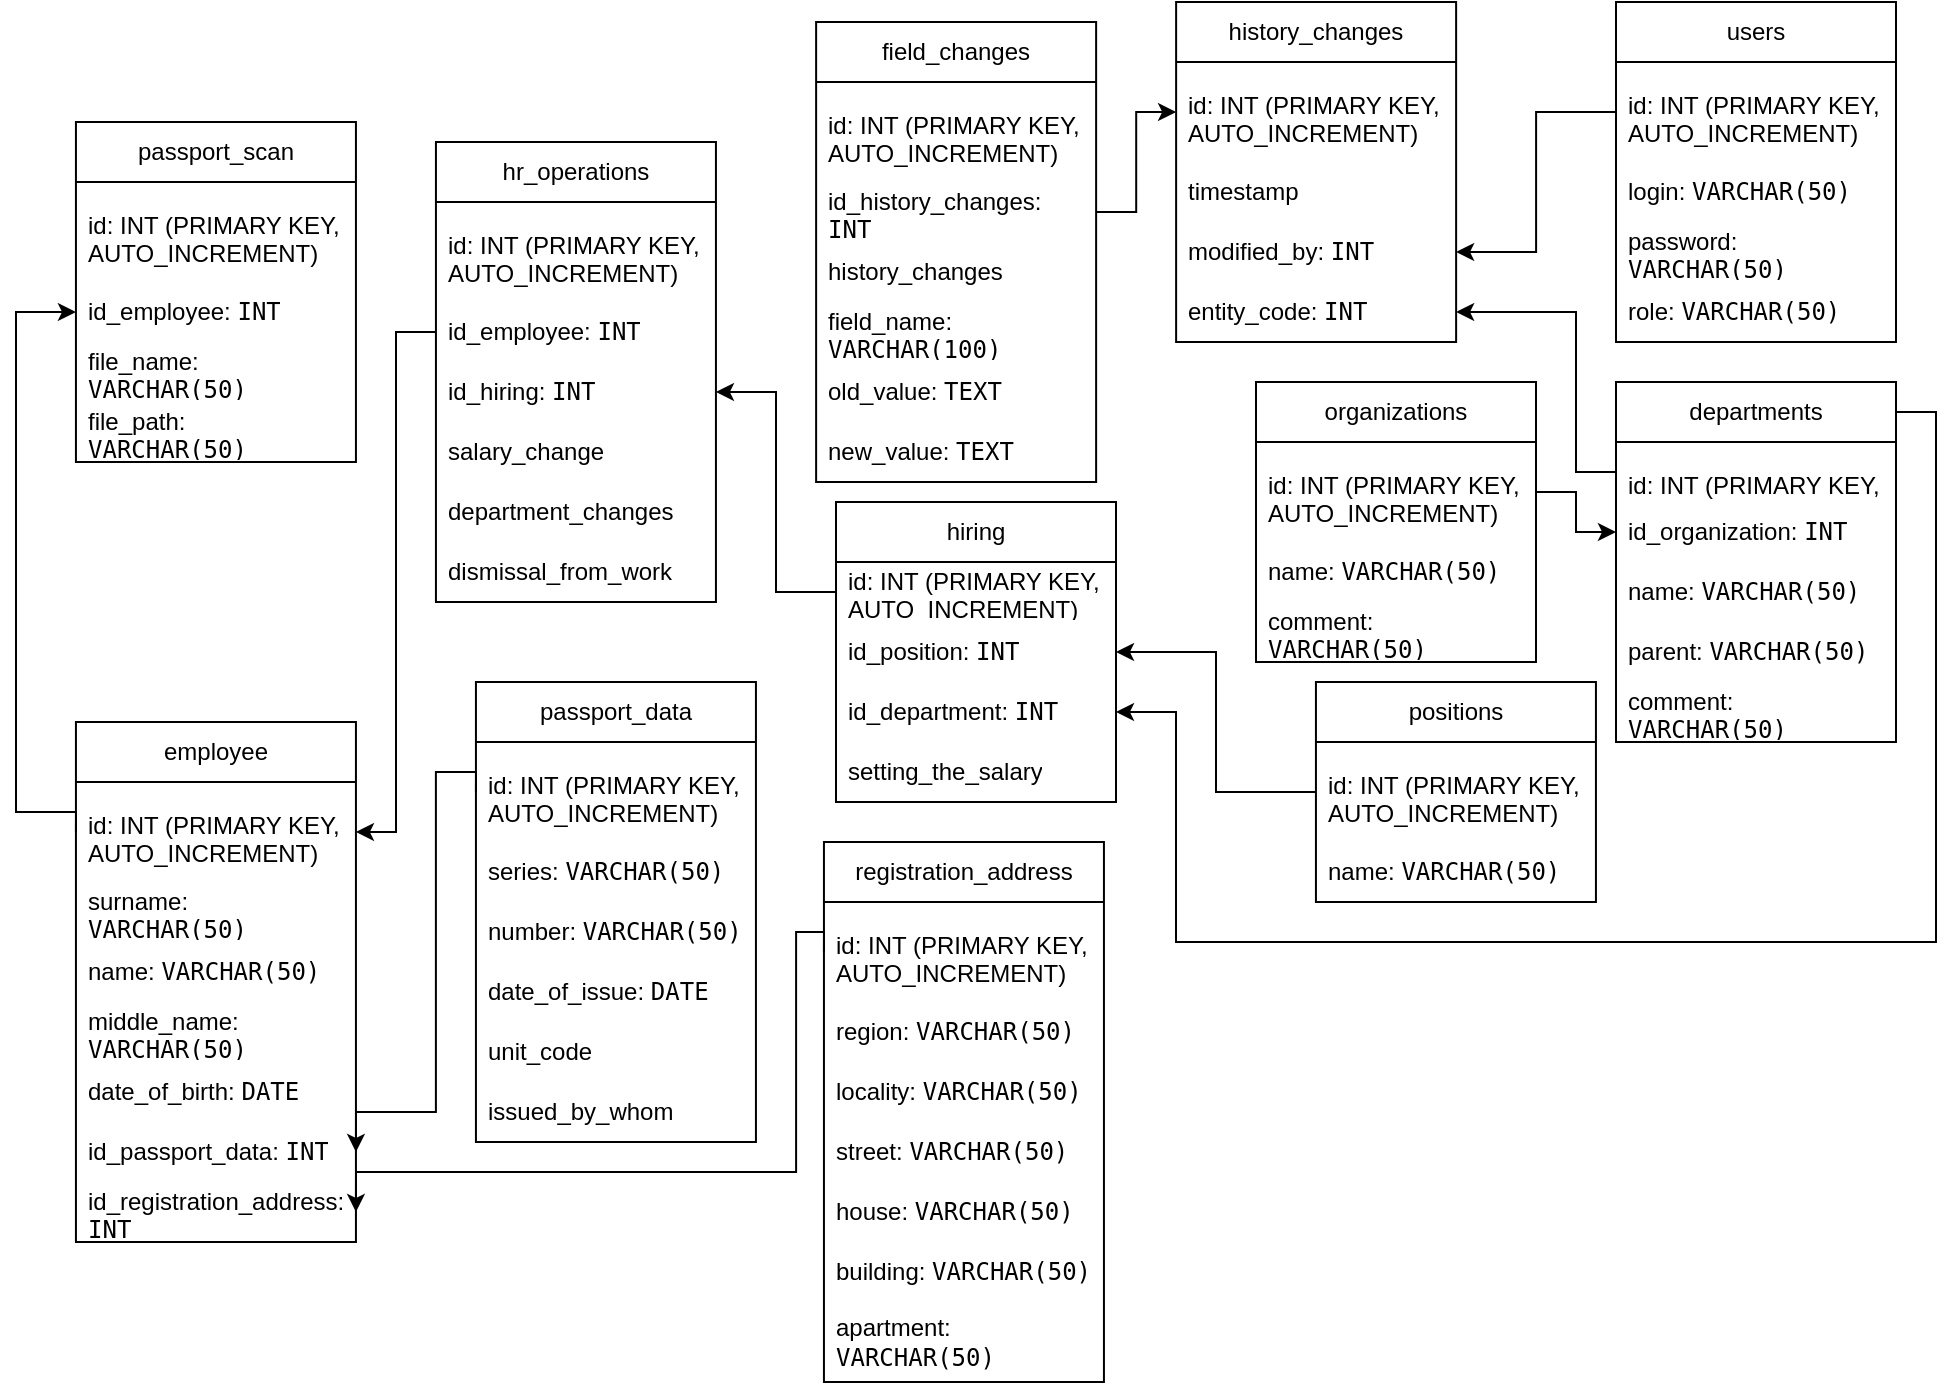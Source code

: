 <mxfile version="24.8.6">
  <diagram name="Страница — 1" id="jHBSTZxlIRbPRRDS3LSl">
    <mxGraphModel dx="1195" dy="1820" grid="1" gridSize="10" guides="1" tooltips="1" connect="1" arrows="1" fold="1" page="1" pageScale="1" pageWidth="827" pageHeight="1169" math="0" shadow="0">
      <root>
        <mxCell id="0" />
        <mxCell id="1" parent="0" />
        <mxCell id="Eq8dwpJ5VZz5XTEou-S4-1" value="organizations" style="swimlane;fontStyle=0;childLayout=stackLayout;horizontal=1;startSize=30;horizontalStack=0;resizeParent=1;resizeParentMax=0;resizeLast=0;collapsible=1;marginBottom=0;whiteSpace=wrap;html=1;" parent="1" vertex="1">
          <mxGeometry x="630" y="-970" width="140" height="140" as="geometry" />
        </mxCell>
        <mxCell id="Eq8dwpJ5VZz5XTEou-S4-2" value="&lt;p data-pm-slice=&quot;0 0 []&quot;&gt;id: INT (PRIMARY KEY, AUTO_INCREMENT)&lt;/p&gt;" style="text;strokeColor=none;fillColor=none;align=left;verticalAlign=middle;spacingLeft=4;spacingRight=4;overflow=hidden;points=[[0,0.5],[1,0.5]];portConstraint=eastwest;rotatable=0;whiteSpace=wrap;html=1;" parent="Eq8dwpJ5VZz5XTEou-S4-1" vertex="1">
          <mxGeometry y="30" width="140" height="50" as="geometry" />
        </mxCell>
        <mxCell id="Eq8dwpJ5VZz5XTEou-S4-3" value="name: &lt;code&gt;VARCHAR(50)&lt;/code&gt;" style="text;strokeColor=none;fillColor=none;align=left;verticalAlign=middle;spacingLeft=4;spacingRight=4;overflow=hidden;points=[[0,0.5],[1,0.5]];portConstraint=eastwest;rotatable=0;whiteSpace=wrap;html=1;" parent="Eq8dwpJ5VZz5XTEou-S4-1" vertex="1">
          <mxGeometry y="80" width="140" height="30" as="geometry" />
        </mxCell>
        <mxCell id="Eq8dwpJ5VZz5XTEou-S4-4" value="comment: &lt;code&gt;VARCHAR(50)&lt;/code&gt;" style="text;strokeColor=none;fillColor=none;align=left;verticalAlign=middle;spacingLeft=4;spacingRight=4;overflow=hidden;points=[[0,0.5],[1,0.5]];portConstraint=eastwest;rotatable=0;whiteSpace=wrap;html=1;" parent="Eq8dwpJ5VZz5XTEou-S4-1" vertex="1">
          <mxGeometry y="110" width="140" height="30" as="geometry" />
        </mxCell>
        <mxCell id="Eq8dwpJ5VZz5XTEou-S4-5" value="employee" style="swimlane;fontStyle=0;childLayout=stackLayout;horizontal=1;startSize=30;horizontalStack=0;resizeParent=1;resizeParentMax=0;resizeLast=0;collapsible=1;marginBottom=0;whiteSpace=wrap;html=1;" parent="1" vertex="1">
          <mxGeometry x="39.97" y="-800" width="140" height="260" as="geometry" />
        </mxCell>
        <mxCell id="Eq8dwpJ5VZz5XTEou-S4-6" value="&lt;p data-pm-slice=&quot;0 0 []&quot;&gt;id: INT (PRIMARY KEY, AUTO_INCREMENT)&lt;/p&gt;" style="text;strokeColor=none;fillColor=none;align=left;verticalAlign=middle;spacingLeft=4;spacingRight=4;overflow=hidden;points=[[0,0.5],[1,0.5]];portConstraint=eastwest;rotatable=0;whiteSpace=wrap;html=1;" parent="Eq8dwpJ5VZz5XTEou-S4-5" vertex="1">
          <mxGeometry y="30" width="140" height="50" as="geometry" />
        </mxCell>
        <mxCell id="Eq8dwpJ5VZz5XTEou-S4-7" value="surname: &lt;code&gt;VARCHAR(50)&lt;/code&gt;" style="text;strokeColor=none;fillColor=none;align=left;verticalAlign=middle;spacingLeft=4;spacingRight=4;overflow=hidden;points=[[0,0.5],[1,0.5]];portConstraint=eastwest;rotatable=0;whiteSpace=wrap;html=1;" parent="Eq8dwpJ5VZz5XTEou-S4-5" vertex="1">
          <mxGeometry y="80" width="140" height="30" as="geometry" />
        </mxCell>
        <mxCell id="Eq8dwpJ5VZz5XTEou-S4-8" value="name: &lt;code&gt;VARCHAR(50)&lt;/code&gt;" style="text;strokeColor=none;fillColor=none;align=left;verticalAlign=middle;spacingLeft=4;spacingRight=4;overflow=hidden;points=[[0,0.5],[1,0.5]];portConstraint=eastwest;rotatable=0;whiteSpace=wrap;html=1;" parent="Eq8dwpJ5VZz5XTEou-S4-5" vertex="1">
          <mxGeometry y="110" width="140" height="30" as="geometry" />
        </mxCell>
        <mxCell id="Eq8dwpJ5VZz5XTEou-S4-9" value="middle_name: &lt;code&gt;VARCHAR(50)&lt;/code&gt;" style="text;strokeColor=none;fillColor=none;align=left;verticalAlign=middle;spacingLeft=4;spacingRight=4;overflow=hidden;points=[[0,0.5],[1,0.5]];portConstraint=eastwest;rotatable=0;whiteSpace=wrap;html=1;" parent="Eq8dwpJ5VZz5XTEou-S4-5" vertex="1">
          <mxGeometry y="140" width="140" height="30" as="geometry" />
        </mxCell>
        <mxCell id="Eq8dwpJ5VZz5XTEou-S4-10" value="date_of_birth: &lt;code&gt;DATE&lt;/code&gt;" style="text;strokeColor=none;fillColor=none;align=left;verticalAlign=middle;spacingLeft=4;spacingRight=4;overflow=hidden;points=[[0,0.5],[1,0.5]];portConstraint=eastwest;rotatable=0;whiteSpace=wrap;html=1;" parent="Eq8dwpJ5VZz5XTEou-S4-5" vertex="1">
          <mxGeometry y="170" width="140" height="30" as="geometry" />
        </mxCell>
        <mxCell id="Eq8dwpJ5VZz5XTEou-S4-11" value="id_passport_data: &lt;code&gt;INT&lt;/code&gt;" style="text;strokeColor=none;fillColor=none;align=left;verticalAlign=middle;spacingLeft=4;spacingRight=4;overflow=hidden;points=[[0,0.5],[1,0.5]];portConstraint=eastwest;rotatable=0;whiteSpace=wrap;html=1;" parent="Eq8dwpJ5VZz5XTEou-S4-5" vertex="1">
          <mxGeometry y="200" width="140" height="30" as="geometry" />
        </mxCell>
        <mxCell id="Eq8dwpJ5VZz5XTEou-S4-12" value="id_registration_address: &lt;code&gt;INT&lt;/code&gt;" style="text;strokeColor=none;fillColor=none;align=left;verticalAlign=middle;spacingLeft=4;spacingRight=4;overflow=hidden;points=[[0,0.5],[1,0.5]];portConstraint=eastwest;rotatable=0;whiteSpace=wrap;html=1;" parent="Eq8dwpJ5VZz5XTEou-S4-5" vertex="1">
          <mxGeometry y="230" width="140" height="30" as="geometry" />
        </mxCell>
        <mxCell id="Eq8dwpJ5VZz5XTEou-S4-14" value="passport_data" style="swimlane;fontStyle=0;childLayout=stackLayout;horizontal=1;startSize=30;horizontalStack=0;resizeParent=1;resizeParentMax=0;resizeLast=0;collapsible=1;marginBottom=0;whiteSpace=wrap;html=1;" parent="1" vertex="1">
          <mxGeometry x="239.97" y="-820" width="140" height="230" as="geometry" />
        </mxCell>
        <mxCell id="Eq8dwpJ5VZz5XTEou-S4-15" value="&lt;p data-pm-slice=&quot;0 0 []&quot;&gt;id: INT (PRIMARY KEY, AUTO_INCREMENT)&lt;/p&gt;" style="text;strokeColor=none;fillColor=none;align=left;verticalAlign=middle;spacingLeft=4;spacingRight=4;overflow=hidden;points=[[0,0.5],[1,0.5]];portConstraint=eastwest;rotatable=0;whiteSpace=wrap;html=1;" parent="Eq8dwpJ5VZz5XTEou-S4-14" vertex="1">
          <mxGeometry y="30" width="140" height="50" as="geometry" />
        </mxCell>
        <mxCell id="Eq8dwpJ5VZz5XTEou-S4-16" value="series: &lt;code&gt;VARCHAR(50)&lt;/code&gt;" style="text;strokeColor=none;fillColor=none;align=left;verticalAlign=middle;spacingLeft=4;spacingRight=4;overflow=hidden;points=[[0,0.5],[1,0.5]];portConstraint=eastwest;rotatable=0;whiteSpace=wrap;html=1;" parent="Eq8dwpJ5VZz5XTEou-S4-14" vertex="1">
          <mxGeometry y="80" width="140" height="30" as="geometry" />
        </mxCell>
        <mxCell id="Eq8dwpJ5VZz5XTEou-S4-17" value="number: &lt;code&gt;VARCHAR(50)&lt;/code&gt;" style="text;strokeColor=none;fillColor=none;align=left;verticalAlign=middle;spacingLeft=4;spacingRight=4;overflow=hidden;points=[[0,0.5],[1,0.5]];portConstraint=eastwest;rotatable=0;whiteSpace=wrap;html=1;" parent="Eq8dwpJ5VZz5XTEou-S4-14" vertex="1">
          <mxGeometry y="110" width="140" height="30" as="geometry" />
        </mxCell>
        <mxCell id="Eq8dwpJ5VZz5XTEou-S4-18" value="date_of_issue: &lt;code&gt;DATE&lt;/code&gt;" style="text;strokeColor=none;fillColor=none;align=left;verticalAlign=middle;spacingLeft=4;spacingRight=4;overflow=hidden;points=[[0,0.5],[1,0.5]];portConstraint=eastwest;rotatable=0;whiteSpace=wrap;html=1;" parent="Eq8dwpJ5VZz5XTEou-S4-14" vertex="1">
          <mxGeometry y="140" width="140" height="30" as="geometry" />
        </mxCell>
        <mxCell id="Eq8dwpJ5VZz5XTEou-S4-19" value="unit_code" style="text;strokeColor=none;fillColor=none;align=left;verticalAlign=middle;spacingLeft=4;spacingRight=4;overflow=hidden;points=[[0,0.5],[1,0.5]];portConstraint=eastwest;rotatable=0;whiteSpace=wrap;html=1;" parent="Eq8dwpJ5VZz5XTEou-S4-14" vertex="1">
          <mxGeometry y="170" width="140" height="30" as="geometry" />
        </mxCell>
        <mxCell id="Eq8dwpJ5VZz5XTEou-S4-20" value="issued_by_whom" style="text;strokeColor=none;fillColor=none;align=left;verticalAlign=middle;spacingLeft=4;spacingRight=4;overflow=hidden;points=[[0,0.5],[1,0.5]];portConstraint=eastwest;rotatable=0;whiteSpace=wrap;html=1;" parent="Eq8dwpJ5VZz5XTEou-S4-14" vertex="1">
          <mxGeometry y="200" width="140" height="30" as="geometry" />
        </mxCell>
        <mxCell id="Eq8dwpJ5VZz5XTEou-S4-21" value="registration_address" style="swimlane;fontStyle=0;childLayout=stackLayout;horizontal=1;startSize=30;horizontalStack=0;resizeParent=1;resizeParentMax=0;resizeLast=0;collapsible=1;marginBottom=0;whiteSpace=wrap;html=1;" parent="1" vertex="1">
          <mxGeometry x="413.97" y="-740" width="140" height="270" as="geometry" />
        </mxCell>
        <mxCell id="Eq8dwpJ5VZz5XTEou-S4-22" value="&lt;p data-pm-slice=&quot;0 0 []&quot;&gt;id: INT (PRIMARY KEY, AUTO_INCREMENT)&lt;/p&gt;" style="text;strokeColor=none;fillColor=none;align=left;verticalAlign=middle;spacingLeft=4;spacingRight=4;overflow=hidden;points=[[0,0.5],[1,0.5]];portConstraint=eastwest;rotatable=0;whiteSpace=wrap;html=1;" parent="Eq8dwpJ5VZz5XTEou-S4-21" vertex="1">
          <mxGeometry y="30" width="140" height="50" as="geometry" />
        </mxCell>
        <mxCell id="Eq8dwpJ5VZz5XTEou-S4-23" value="region: &lt;code&gt;VARCHAR(50)&lt;/code&gt;" style="text;strokeColor=none;fillColor=none;align=left;verticalAlign=middle;spacingLeft=4;spacingRight=4;overflow=hidden;points=[[0,0.5],[1,0.5]];portConstraint=eastwest;rotatable=0;whiteSpace=wrap;html=1;" parent="Eq8dwpJ5VZz5XTEou-S4-21" vertex="1">
          <mxGeometry y="80" width="140" height="30" as="geometry" />
        </mxCell>
        <mxCell id="Eq8dwpJ5VZz5XTEou-S4-24" value="locality: &lt;code&gt;VARCHAR(50)&lt;/code&gt;" style="text;strokeColor=none;fillColor=none;align=left;verticalAlign=middle;spacingLeft=4;spacingRight=4;overflow=hidden;points=[[0,0.5],[1,0.5]];portConstraint=eastwest;rotatable=0;whiteSpace=wrap;html=1;" parent="Eq8dwpJ5VZz5XTEou-S4-21" vertex="1">
          <mxGeometry y="110" width="140" height="30" as="geometry" />
        </mxCell>
        <mxCell id="Eq8dwpJ5VZz5XTEou-S4-25" value="street: &lt;code&gt;VARCHAR(50)&lt;/code&gt;" style="text;strokeColor=none;fillColor=none;align=left;verticalAlign=middle;spacingLeft=4;spacingRight=4;overflow=hidden;points=[[0,0.5],[1,0.5]];portConstraint=eastwest;rotatable=0;whiteSpace=wrap;html=1;" parent="Eq8dwpJ5VZz5XTEou-S4-21" vertex="1">
          <mxGeometry y="140" width="140" height="30" as="geometry" />
        </mxCell>
        <mxCell id="Eq8dwpJ5VZz5XTEou-S4-26" value="house: &lt;code&gt;VARCHAR(50)&lt;/code&gt;" style="text;strokeColor=none;fillColor=none;align=left;verticalAlign=middle;spacingLeft=4;spacingRight=4;overflow=hidden;points=[[0,0.5],[1,0.5]];portConstraint=eastwest;rotatable=0;whiteSpace=wrap;html=1;" parent="Eq8dwpJ5VZz5XTEou-S4-21" vertex="1">
          <mxGeometry y="170" width="140" height="30" as="geometry" />
        </mxCell>
        <mxCell id="Eq8dwpJ5VZz5XTEou-S4-27" value="building: &lt;code&gt;VARCHAR(50)&lt;/code&gt;" style="text;strokeColor=none;fillColor=none;align=left;verticalAlign=middle;spacingLeft=4;spacingRight=4;overflow=hidden;points=[[0,0.5],[1,0.5]];portConstraint=eastwest;rotatable=0;whiteSpace=wrap;html=1;" parent="Eq8dwpJ5VZz5XTEou-S4-21" vertex="1">
          <mxGeometry y="200" width="140" height="30" as="geometry" />
        </mxCell>
        <mxCell id="Eq8dwpJ5VZz5XTEou-S4-28" value="apartment: &lt;code&gt;VARCHAR(50)&lt;/code&gt;" style="text;strokeColor=none;fillColor=none;align=left;verticalAlign=middle;spacingLeft=4;spacingRight=4;overflow=hidden;points=[[0,0.5],[1,0.5]];portConstraint=eastwest;rotatable=0;whiteSpace=wrap;html=1;" parent="Eq8dwpJ5VZz5XTEou-S4-21" vertex="1">
          <mxGeometry y="230" width="140" height="40" as="geometry" />
        </mxCell>
        <mxCell id="Eq8dwpJ5VZz5XTEou-S4-29" value="passport_scan" style="swimlane;fontStyle=0;childLayout=stackLayout;horizontal=1;startSize=30;horizontalStack=0;resizeParent=1;resizeParentMax=0;resizeLast=0;collapsible=1;marginBottom=0;whiteSpace=wrap;html=1;" parent="1" vertex="1">
          <mxGeometry x="39.97" y="-1100" width="140" height="170" as="geometry" />
        </mxCell>
        <mxCell id="Eq8dwpJ5VZz5XTEou-S4-30" value="&lt;p data-pm-slice=&quot;0 0 []&quot;&gt;id: INT (PRIMARY KEY, AUTO_INCREMENT)&lt;/p&gt;" style="text;strokeColor=none;fillColor=none;align=left;verticalAlign=middle;spacingLeft=4;spacingRight=4;overflow=hidden;points=[[0,0.5],[1,0.5]];portConstraint=eastwest;rotatable=0;whiteSpace=wrap;html=1;" parent="Eq8dwpJ5VZz5XTEou-S4-29" vertex="1">
          <mxGeometry y="30" width="140" height="50" as="geometry" />
        </mxCell>
        <mxCell id="jUoEw7toJQE0sB9hB6Gh-31" value="id_employee: &lt;code&gt;INT&lt;/code&gt;" style="text;strokeColor=none;fillColor=none;align=left;verticalAlign=middle;spacingLeft=4;spacingRight=4;overflow=hidden;points=[[0,0.5],[1,0.5]];portConstraint=eastwest;rotatable=0;whiteSpace=wrap;html=1;" parent="Eq8dwpJ5VZz5XTEou-S4-29" vertex="1">
          <mxGeometry y="80" width="140" height="30" as="geometry" />
        </mxCell>
        <mxCell id="Eq8dwpJ5VZz5XTEou-S4-31" value="file_name:&lt;code&gt; VARCHAR(50)&lt;/code&gt;" style="text;strokeColor=none;fillColor=none;align=left;verticalAlign=middle;spacingLeft=4;spacingRight=4;overflow=hidden;points=[[0,0.5],[1,0.5]];portConstraint=eastwest;rotatable=0;whiteSpace=wrap;html=1;" parent="Eq8dwpJ5VZz5XTEou-S4-29" vertex="1">
          <mxGeometry y="110" width="140" height="30" as="geometry" />
        </mxCell>
        <mxCell id="jUoEw7toJQE0sB9hB6Gh-17" value="file_path: &lt;code&gt;VARCHAR(50)&lt;/code&gt;" style="text;strokeColor=none;fillColor=none;align=left;verticalAlign=middle;spacingLeft=4;spacingRight=4;overflow=hidden;points=[[0,0.5],[1,0.5]];portConstraint=eastwest;rotatable=0;whiteSpace=wrap;html=1;" parent="Eq8dwpJ5VZz5XTEou-S4-29" vertex="1">
          <mxGeometry y="140" width="140" height="30" as="geometry" />
        </mxCell>
        <mxCell id="Eq8dwpJ5VZz5XTEou-S4-33" value="departments" style="swimlane;fontStyle=0;childLayout=stackLayout;horizontal=1;startSize=30;horizontalStack=0;resizeParent=1;resizeParentMax=0;resizeLast=0;collapsible=1;marginBottom=0;whiteSpace=wrap;html=1;" parent="1" vertex="1">
          <mxGeometry x="810.0" y="-970" width="140" height="180" as="geometry" />
        </mxCell>
        <mxCell id="Eq8dwpJ5VZz5XTEou-S4-34" value="&lt;p data-pm-slice=&quot;0 0 []&quot;&gt;id: INT (PRIMARY KEY, AUTO_INCREMENT)&lt;/p&gt;" style="text;strokeColor=none;fillColor=none;align=left;verticalAlign=middle;spacingLeft=4;spacingRight=4;overflow=hidden;points=[[0,0.5],[1,0.5]];portConstraint=eastwest;rotatable=0;whiteSpace=wrap;html=1;" parent="Eq8dwpJ5VZz5XTEou-S4-33" vertex="1">
          <mxGeometry y="30" width="140" height="30" as="geometry" />
        </mxCell>
        <mxCell id="Eq8dwpJ5VZz5XTEou-S4-35" value="id_organization: &lt;code&gt;INT&lt;/code&gt;" style="text;strokeColor=none;fillColor=none;align=left;verticalAlign=middle;spacingLeft=4;spacingRight=4;overflow=hidden;points=[[0,0.5],[1,0.5]];portConstraint=eastwest;rotatable=0;whiteSpace=wrap;html=1;" parent="Eq8dwpJ5VZz5XTEou-S4-33" vertex="1">
          <mxGeometry y="60" width="140" height="30" as="geometry" />
        </mxCell>
        <mxCell id="Eq8dwpJ5VZz5XTEou-S4-36" value="name: &lt;code&gt;VARCHAR(50)&lt;/code&gt;" style="text;strokeColor=none;fillColor=none;align=left;verticalAlign=middle;spacingLeft=4;spacingRight=4;overflow=hidden;points=[[0,0.5],[1,0.5]];portConstraint=eastwest;rotatable=0;whiteSpace=wrap;html=1;" parent="Eq8dwpJ5VZz5XTEou-S4-33" vertex="1">
          <mxGeometry y="90" width="140" height="30" as="geometry" />
        </mxCell>
        <mxCell id="Eq8dwpJ5VZz5XTEou-S4-37" value="parent: &lt;code&gt;VARCHAR(50)&lt;/code&gt;" style="text;strokeColor=none;fillColor=none;align=left;verticalAlign=middle;spacingLeft=4;spacingRight=4;overflow=hidden;points=[[0,0.5],[1,0.5]];portConstraint=eastwest;rotatable=0;whiteSpace=wrap;html=1;" parent="Eq8dwpJ5VZz5XTEou-S4-33" vertex="1">
          <mxGeometry y="120" width="140" height="30" as="geometry" />
        </mxCell>
        <mxCell id="Eq8dwpJ5VZz5XTEou-S4-38" value="comment: &lt;code&gt;VARCHAR(50)&lt;/code&gt;" style="text;strokeColor=none;fillColor=none;align=left;verticalAlign=middle;spacingLeft=4;spacingRight=4;overflow=hidden;points=[[0,0.5],[1,0.5]];portConstraint=eastwest;rotatable=0;whiteSpace=wrap;html=1;" parent="Eq8dwpJ5VZz5XTEou-S4-33" vertex="1">
          <mxGeometry y="150" width="140" height="30" as="geometry" />
        </mxCell>
        <mxCell id="Eq8dwpJ5VZz5XTEou-S4-40" value="positions" style="swimlane;fontStyle=0;childLayout=stackLayout;horizontal=1;startSize=30;horizontalStack=0;resizeParent=1;resizeParentMax=0;resizeLast=0;collapsible=1;marginBottom=0;whiteSpace=wrap;html=1;" parent="1" vertex="1">
          <mxGeometry x="659.97" y="-820" width="140" height="110" as="geometry" />
        </mxCell>
        <mxCell id="Eq8dwpJ5VZz5XTEou-S4-41" value="&lt;p data-pm-slice=&quot;0 0 []&quot;&gt;id: INT (PRIMARY KEY, AUTO_INCREMENT)&lt;/p&gt;" style="text;strokeColor=none;fillColor=none;align=left;verticalAlign=middle;spacingLeft=4;spacingRight=4;overflow=hidden;points=[[0,0.5],[1,0.5]];portConstraint=eastwest;rotatable=0;whiteSpace=wrap;html=1;" parent="Eq8dwpJ5VZz5XTEou-S4-40" vertex="1">
          <mxGeometry y="30" width="140" height="50" as="geometry" />
        </mxCell>
        <mxCell id="Eq8dwpJ5VZz5XTEou-S4-42" value="name: &lt;code&gt;VARCHAR(50)&lt;/code&gt;" style="text;strokeColor=none;fillColor=none;align=left;verticalAlign=middle;spacingLeft=4;spacingRight=4;overflow=hidden;points=[[0,0.5],[1,0.5]];portConstraint=eastwest;rotatable=0;whiteSpace=wrap;html=1;" parent="Eq8dwpJ5VZz5XTEou-S4-40" vertex="1">
          <mxGeometry y="80" width="140" height="30" as="geometry" />
        </mxCell>
        <mxCell id="Eq8dwpJ5VZz5XTEou-S4-43" value="hr_operations" style="swimlane;fontStyle=0;childLayout=stackLayout;horizontal=1;startSize=30;horizontalStack=0;resizeParent=1;resizeParentMax=0;resizeLast=0;collapsible=1;marginBottom=0;whiteSpace=wrap;html=1;" parent="1" vertex="1">
          <mxGeometry x="219.97" y="-1090" width="140" height="230" as="geometry" />
        </mxCell>
        <mxCell id="Eq8dwpJ5VZz5XTEou-S4-44" value="&lt;p data-pm-slice=&quot;0 0 []&quot;&gt;id: INT (PRIMARY KEY, AUTO_INCREMENT)&lt;/p&gt;" style="text;strokeColor=none;fillColor=none;align=left;verticalAlign=middle;spacingLeft=4;spacingRight=4;overflow=hidden;points=[[0,0.5],[1,0.5]];portConstraint=eastwest;rotatable=0;whiteSpace=wrap;html=1;" parent="Eq8dwpJ5VZz5XTEou-S4-43" vertex="1">
          <mxGeometry y="30" width="140" height="50" as="geometry" />
        </mxCell>
        <mxCell id="Eq8dwpJ5VZz5XTEou-S4-45" value="id_employee: &lt;code&gt;INT&lt;/code&gt;" style="text;strokeColor=none;fillColor=none;align=left;verticalAlign=middle;spacingLeft=4;spacingRight=4;overflow=hidden;points=[[0,0.5],[1,0.5]];portConstraint=eastwest;rotatable=0;whiteSpace=wrap;html=1;" parent="Eq8dwpJ5VZz5XTEou-S4-43" vertex="1">
          <mxGeometry y="80" width="140" height="30" as="geometry" />
        </mxCell>
        <mxCell id="Eq8dwpJ5VZz5XTEou-S4-46" value="id_hiring: &lt;code&gt;INT&lt;/code&gt;" style="text;strokeColor=none;fillColor=none;align=left;verticalAlign=middle;spacingLeft=4;spacingRight=4;overflow=hidden;points=[[0,0.5],[1,0.5]];portConstraint=eastwest;rotatable=0;whiteSpace=wrap;html=1;" parent="Eq8dwpJ5VZz5XTEou-S4-43" vertex="1">
          <mxGeometry y="110" width="140" height="30" as="geometry" />
        </mxCell>
        <mxCell id="Eq8dwpJ5VZz5XTEou-S4-47" value="salary_change" style="text;strokeColor=none;fillColor=none;align=left;verticalAlign=middle;spacingLeft=4;spacingRight=4;overflow=hidden;points=[[0,0.5],[1,0.5]];portConstraint=eastwest;rotatable=0;whiteSpace=wrap;html=1;" parent="Eq8dwpJ5VZz5XTEou-S4-43" vertex="1">
          <mxGeometry y="140" width="140" height="30" as="geometry" />
        </mxCell>
        <mxCell id="Eq8dwpJ5VZz5XTEou-S4-48" value="department_changes" style="text;strokeColor=none;fillColor=none;align=left;verticalAlign=middle;spacingLeft=4;spacingRight=4;overflow=hidden;points=[[0,0.5],[1,0.5]];portConstraint=eastwest;rotatable=0;whiteSpace=wrap;html=1;" parent="Eq8dwpJ5VZz5XTEou-S4-43" vertex="1">
          <mxGeometry y="170" width="140" height="30" as="geometry" />
        </mxCell>
        <mxCell id="Eq8dwpJ5VZz5XTEou-S4-49" value="dismissal_from_work" style="text;strokeColor=none;fillColor=none;align=left;verticalAlign=middle;spacingLeft=4;spacingRight=4;overflow=hidden;points=[[0,0.5],[1,0.5]];portConstraint=eastwest;rotatable=0;whiteSpace=wrap;html=1;" parent="Eq8dwpJ5VZz5XTEou-S4-43" vertex="1">
          <mxGeometry y="200" width="140" height="30" as="geometry" />
        </mxCell>
        <mxCell id="Eq8dwpJ5VZz5XTEou-S4-50" value="hiring" style="swimlane;fontStyle=0;childLayout=stackLayout;horizontal=1;startSize=30;horizontalStack=0;resizeParent=1;resizeParentMax=0;resizeLast=0;collapsible=1;marginBottom=0;whiteSpace=wrap;html=1;" parent="1" vertex="1">
          <mxGeometry x="420" y="-910" width="140" height="150" as="geometry" />
        </mxCell>
        <mxCell id="Eq8dwpJ5VZz5XTEou-S4-51" value="id: INT (PRIMARY KEY, AUTO_INCREMENT)" style="text;strokeColor=none;fillColor=none;align=left;verticalAlign=middle;spacingLeft=4;spacingRight=4;overflow=hidden;points=[[0,0.5],[1,0.5]];portConstraint=eastwest;rotatable=0;whiteSpace=wrap;html=1;" parent="Eq8dwpJ5VZz5XTEou-S4-50" vertex="1">
          <mxGeometry y="30" width="140" height="30" as="geometry" />
        </mxCell>
        <mxCell id="Eq8dwpJ5VZz5XTEou-S4-53" value="id_position: &lt;code&gt;INT&lt;/code&gt;" style="text;strokeColor=none;fillColor=none;align=left;verticalAlign=middle;spacingLeft=4;spacingRight=4;overflow=hidden;points=[[0,0.5],[1,0.5]];portConstraint=eastwest;rotatable=0;whiteSpace=wrap;html=1;" parent="Eq8dwpJ5VZz5XTEou-S4-50" vertex="1">
          <mxGeometry y="60" width="140" height="30" as="geometry" />
        </mxCell>
        <mxCell id="Eq8dwpJ5VZz5XTEou-S4-52" value="id_department: &lt;code&gt;INT&lt;/code&gt;" style="text;strokeColor=none;fillColor=none;align=left;verticalAlign=middle;spacingLeft=4;spacingRight=4;overflow=hidden;points=[[0,0.5],[1,0.5]];portConstraint=eastwest;rotatable=0;whiteSpace=wrap;html=1;" parent="Eq8dwpJ5VZz5XTEou-S4-50" vertex="1">
          <mxGeometry y="90" width="140" height="30" as="geometry" />
        </mxCell>
        <mxCell id="Eq8dwpJ5VZz5XTEou-S4-54" value="setting_the_salary" style="text;strokeColor=none;fillColor=none;align=left;verticalAlign=middle;spacingLeft=4;spacingRight=4;overflow=hidden;points=[[0,0.5],[1,0.5]];portConstraint=eastwest;rotatable=0;whiteSpace=wrap;html=1;" parent="Eq8dwpJ5VZz5XTEou-S4-50" vertex="1">
          <mxGeometry y="120" width="140" height="30" as="geometry" />
        </mxCell>
        <mxCell id="Eq8dwpJ5VZz5XTEou-S4-55" value="history_changes" style="swimlane;fontStyle=0;childLayout=stackLayout;horizontal=1;startSize=30;horizontalStack=0;resizeParent=1;resizeParentMax=0;resizeLast=0;collapsible=1;marginBottom=0;whiteSpace=wrap;html=1;" parent="1" vertex="1">
          <mxGeometry x="590.06" y="-1160" width="140" height="170" as="geometry" />
        </mxCell>
        <mxCell id="Eq8dwpJ5VZz5XTEou-S4-56" value="&lt;p data-pm-slice=&quot;0 0 []&quot;&gt;id: INT (PRIMARY KEY, AUTO_INCREMENT)&lt;/p&gt;" style="text;strokeColor=none;fillColor=none;align=left;verticalAlign=middle;spacingLeft=4;spacingRight=4;overflow=hidden;points=[[0,0.5],[1,0.5]];portConstraint=eastwest;rotatable=0;whiteSpace=wrap;html=1;" parent="Eq8dwpJ5VZz5XTEou-S4-55" vertex="1">
          <mxGeometry y="30" width="140" height="50" as="geometry" />
        </mxCell>
        <mxCell id="Eq8dwpJ5VZz5XTEou-S4-57" value="timestamp" style="text;strokeColor=none;fillColor=none;align=left;verticalAlign=middle;spacingLeft=4;spacingRight=4;overflow=hidden;points=[[0,0.5],[1,0.5]];portConstraint=eastwest;rotatable=0;whiteSpace=wrap;html=1;" parent="Eq8dwpJ5VZz5XTEou-S4-55" vertex="1">
          <mxGeometry y="80" width="140" height="30" as="geometry" />
        </mxCell>
        <mxCell id="Eq8dwpJ5VZz5XTEou-S4-58" value="modified_by: &lt;code&gt;INT&lt;/code&gt;" style="text;strokeColor=none;fillColor=none;align=left;verticalAlign=middle;spacingLeft=4;spacingRight=4;overflow=hidden;points=[[0,0.5],[1,0.5]];portConstraint=eastwest;rotatable=0;whiteSpace=wrap;html=1;" parent="Eq8dwpJ5VZz5XTEou-S4-55" vertex="1">
          <mxGeometry y="110" width="140" height="30" as="geometry" />
        </mxCell>
        <mxCell id="Eq8dwpJ5VZz5XTEou-S4-59" value="entity_code: &lt;code&gt;INT&lt;/code&gt;" style="text;strokeColor=none;fillColor=none;align=left;verticalAlign=middle;spacingLeft=4;spacingRight=4;overflow=hidden;points=[[0,0.5],[1,0.5]];portConstraint=eastwest;rotatable=0;whiteSpace=wrap;html=1;" parent="Eq8dwpJ5VZz5XTEou-S4-55" vertex="1">
          <mxGeometry y="140" width="140" height="30" as="geometry" />
        </mxCell>
        <mxCell id="Eq8dwpJ5VZz5XTEou-S4-70" style="edgeStyle=orthogonalEdgeStyle;rounded=0;orthogonalLoop=1;jettySize=auto;html=1;exitX=0;exitY=0.5;exitDx=0;exitDy=0;entryX=1;entryY=0.5;entryDx=0;entryDy=0;" parent="1" source="Eq8dwpJ5VZz5XTEou-S4-22" target="Eq8dwpJ5VZz5XTEou-S4-12" edge="1">
          <mxGeometry relative="1" as="geometry">
            <Array as="points">
              <mxPoint x="400.06" y="-695" />
              <mxPoint x="400.06" y="-575" />
            </Array>
          </mxGeometry>
        </mxCell>
        <mxCell id="Eq8dwpJ5VZz5XTEou-S4-71" style="edgeStyle=orthogonalEdgeStyle;rounded=0;orthogonalLoop=1;jettySize=auto;html=1;exitX=0;exitY=0.5;exitDx=0;exitDy=0;entryX=1;entryY=0.5;entryDx=0;entryDy=0;" parent="1" source="Eq8dwpJ5VZz5XTEou-S4-15" target="Eq8dwpJ5VZz5XTEou-S4-11" edge="1">
          <mxGeometry relative="1" as="geometry">
            <Array as="points">
              <mxPoint x="219.97" y="-775" />
              <mxPoint x="219.97" y="-605" />
            </Array>
          </mxGeometry>
        </mxCell>
        <mxCell id="jUoEw7toJQE0sB9hB6Gh-2" value="field_changes" style="swimlane;fontStyle=0;childLayout=stackLayout;horizontal=1;startSize=30;horizontalStack=0;resizeParent=1;resizeParentMax=0;resizeLast=0;collapsible=1;marginBottom=0;whiteSpace=wrap;html=1;fillColor=none;" parent="1" vertex="1">
          <mxGeometry x="410.06" y="-1150" width="140" height="230" as="geometry" />
        </mxCell>
        <mxCell id="jUoEw7toJQE0sB9hB6Gh-3" value="&lt;p data-pm-slice=&quot;0 0 []&quot;&gt;id: INT (PRIMARY KEY, AUTO_INCREMENT)&lt;/p&gt;" style="text;strokeColor=none;fillColor=none;align=left;verticalAlign=middle;spacingLeft=4;spacingRight=4;overflow=hidden;points=[[0,0.5],[1,0.5]];portConstraint=eastwest;rotatable=0;whiteSpace=wrap;html=1;" parent="jUoEw7toJQE0sB9hB6Gh-2" vertex="1">
          <mxGeometry y="30" width="140" height="50" as="geometry" />
        </mxCell>
        <mxCell id="jUoEw7toJQE0sB9hB6Gh-4" value="id_history_changes: &lt;code&gt;INT&lt;/code&gt;" style="text;strokeColor=none;fillColor=none;align=left;verticalAlign=middle;spacingLeft=4;spacingRight=4;overflow=hidden;points=[[0,0.5],[1,0.5]];portConstraint=eastwest;rotatable=0;whiteSpace=wrap;html=1;" parent="jUoEw7toJQE0sB9hB6Gh-2" vertex="1">
          <mxGeometry y="80" width="140" height="30" as="geometry" />
        </mxCell>
        <mxCell id="jUoEw7toJQE0sB9hB6Gh-5" value="history_changes " style="text;strokeColor=none;fillColor=none;align=left;verticalAlign=middle;spacingLeft=4;spacingRight=4;overflow=hidden;points=[[0,0.5],[1,0.5]];portConstraint=eastwest;rotatable=0;whiteSpace=wrap;html=1;" parent="jUoEw7toJQE0sB9hB6Gh-2" vertex="1">
          <mxGeometry y="110" width="140" height="30" as="geometry" />
        </mxCell>
        <mxCell id="jUoEw7toJQE0sB9hB6Gh-6" value="field_name: &lt;code&gt;VARCHAR(100)&lt;/code&gt;" style="text;strokeColor=none;fillColor=none;align=left;verticalAlign=middle;spacingLeft=4;spacingRight=4;overflow=hidden;points=[[0,0.5],[1,0.5]];portConstraint=eastwest;rotatable=0;whiteSpace=wrap;html=1;" parent="jUoEw7toJQE0sB9hB6Gh-2" vertex="1">
          <mxGeometry y="140" width="140" height="30" as="geometry" />
        </mxCell>
        <mxCell id="jUoEw7toJQE0sB9hB6Gh-7" value="old_value: &lt;code&gt;TEXT&lt;/code&gt;" style="text;strokeColor=none;fillColor=none;align=left;verticalAlign=middle;spacingLeft=4;spacingRight=4;overflow=hidden;points=[[0,0.5],[1,0.5]];portConstraint=eastwest;rotatable=0;whiteSpace=wrap;html=1;" parent="jUoEw7toJQE0sB9hB6Gh-2" vertex="1">
          <mxGeometry y="170" width="140" height="30" as="geometry" />
        </mxCell>
        <mxCell id="jUoEw7toJQE0sB9hB6Gh-8" value="new_value: &lt;code&gt;TEXT&lt;/code&gt;" style="text;strokeColor=none;fillColor=none;align=left;verticalAlign=middle;spacingLeft=4;spacingRight=4;overflow=hidden;points=[[0,0.5],[1,0.5]];portConstraint=eastwest;rotatable=0;whiteSpace=wrap;html=1;" parent="jUoEw7toJQE0sB9hB6Gh-2" vertex="1">
          <mxGeometry y="200" width="140" height="30" as="geometry" />
        </mxCell>
        <mxCell id="jUoEw7toJQE0sB9hB6Gh-20" style="edgeStyle=orthogonalEdgeStyle;rounded=0;orthogonalLoop=1;jettySize=auto;html=1;exitX=0;exitY=0.5;exitDx=0;exitDy=0;entryX=0;entryY=0.5;entryDx=0;entryDy=0;" parent="1" source="Eq8dwpJ5VZz5XTEou-S4-6" target="jUoEw7toJQE0sB9hB6Gh-31" edge="1">
          <mxGeometry relative="1" as="geometry">
            <mxPoint x="209.97" y="-750" as="sourcePoint" />
            <mxPoint x="39.97" y="-1020" as="targetPoint" />
            <Array as="points">
              <mxPoint x="40" y="-755" />
              <mxPoint x="10" y="-755" />
              <mxPoint x="10" y="-1005" />
            </Array>
          </mxGeometry>
        </mxCell>
        <mxCell id="jUoEw7toJQE0sB9hB6Gh-21" style="edgeStyle=orthogonalEdgeStyle;rounded=0;orthogonalLoop=1;jettySize=auto;html=1;exitX=0;exitY=0.5;exitDx=0;exitDy=0;entryX=1;entryY=0.5;entryDx=0;entryDy=0;" parent="1" source="Eq8dwpJ5VZz5XTEou-S4-45" target="Eq8dwpJ5VZz5XTEou-S4-6" edge="1">
          <mxGeometry relative="1" as="geometry" />
        </mxCell>
        <mxCell id="jUoEw7toJQE0sB9hB6Gh-30" style="edgeStyle=orthogonalEdgeStyle;rounded=0;orthogonalLoop=1;jettySize=auto;html=1;exitX=1;exitY=0.5;exitDx=0;exitDy=0;entryX=0;entryY=0.5;entryDx=0;entryDy=0;" parent="1" source="jUoEw7toJQE0sB9hB6Gh-4" target="Eq8dwpJ5VZz5XTEou-S4-56" edge="1">
          <mxGeometry relative="1" as="geometry" />
        </mxCell>
        <mxCell id="IaRZ0lFQKFmyOdZ3B6VX-2" value="users" style="swimlane;fontStyle=0;childLayout=stackLayout;horizontal=1;startSize=30;horizontalStack=0;resizeParent=1;resizeParentMax=0;resizeLast=0;collapsible=1;marginBottom=0;whiteSpace=wrap;html=1;" vertex="1" parent="1">
          <mxGeometry x="810" y="-1160" width="140" height="170" as="geometry" />
        </mxCell>
        <mxCell id="IaRZ0lFQKFmyOdZ3B6VX-3" value="&lt;p data-pm-slice=&quot;0 0 []&quot;&gt;id: INT (PRIMARY KEY, AUTO_INCREMENT)&lt;/p&gt;" style="text;strokeColor=none;fillColor=none;align=left;verticalAlign=middle;spacingLeft=4;spacingRight=4;overflow=hidden;points=[[0,0.5],[1,0.5]];portConstraint=eastwest;rotatable=0;whiteSpace=wrap;html=1;" vertex="1" parent="IaRZ0lFQKFmyOdZ3B6VX-2">
          <mxGeometry y="30" width="140" height="50" as="geometry" />
        </mxCell>
        <mxCell id="IaRZ0lFQKFmyOdZ3B6VX-4" value="login: &lt;code&gt;VARCHAR(50)&lt;/code&gt;" style="text;strokeColor=none;fillColor=none;align=left;verticalAlign=middle;spacingLeft=4;spacingRight=4;overflow=hidden;points=[[0,0.5],[1,0.5]];portConstraint=eastwest;rotatable=0;whiteSpace=wrap;html=1;" vertex="1" parent="IaRZ0lFQKFmyOdZ3B6VX-2">
          <mxGeometry y="80" width="140" height="30" as="geometry" />
        </mxCell>
        <mxCell id="IaRZ0lFQKFmyOdZ3B6VX-6" value="&lt;div&gt;password:&lt;code&gt; VARCHAR(50)&lt;/code&gt;&lt;/div&gt;" style="text;strokeColor=none;fillColor=none;align=left;verticalAlign=middle;spacingLeft=4;spacingRight=4;overflow=hidden;points=[[0,0.5],[1,0.5]];portConstraint=eastwest;rotatable=0;whiteSpace=wrap;html=1;" vertex="1" parent="IaRZ0lFQKFmyOdZ3B6VX-2">
          <mxGeometry y="110" width="140" height="30" as="geometry" />
        </mxCell>
        <mxCell id="IaRZ0lFQKFmyOdZ3B6VX-5" value="role: &lt;code&gt;VARCHAR(50)&lt;/code&gt;" style="text;strokeColor=none;fillColor=none;align=left;verticalAlign=middle;spacingLeft=4;spacingRight=4;overflow=hidden;points=[[0,0.5],[1,0.5]];portConstraint=eastwest;rotatable=0;whiteSpace=wrap;html=1;" vertex="1" parent="IaRZ0lFQKFmyOdZ3B6VX-2">
          <mxGeometry y="140" width="140" height="30" as="geometry" />
        </mxCell>
        <mxCell id="IaRZ0lFQKFmyOdZ3B6VX-9" style="edgeStyle=orthogonalEdgeStyle;rounded=0;orthogonalLoop=1;jettySize=auto;html=1;exitX=0;exitY=0.5;exitDx=0;exitDy=0;entryX=1;entryY=0.5;entryDx=0;entryDy=0;" edge="1" parent="1" source="IaRZ0lFQKFmyOdZ3B6VX-3" target="Eq8dwpJ5VZz5XTEou-S4-58">
          <mxGeometry relative="1" as="geometry" />
        </mxCell>
        <mxCell id="IaRZ0lFQKFmyOdZ3B6VX-10" style="edgeStyle=orthogonalEdgeStyle;rounded=0;orthogonalLoop=1;jettySize=auto;html=1;exitX=0;exitY=0.5;exitDx=0;exitDy=0;" edge="1" parent="1" source="Eq8dwpJ5VZz5XTEou-S4-51" target="Eq8dwpJ5VZz5XTEou-S4-46">
          <mxGeometry relative="1" as="geometry" />
        </mxCell>
        <mxCell id="IaRZ0lFQKFmyOdZ3B6VX-11" style="edgeStyle=orthogonalEdgeStyle;rounded=0;orthogonalLoop=1;jettySize=auto;html=1;exitX=0;exitY=0.5;exitDx=0;exitDy=0;" edge="1" parent="1" source="Eq8dwpJ5VZz5XTEou-S4-41" target="Eq8dwpJ5VZz5XTEou-S4-53">
          <mxGeometry relative="1" as="geometry" />
        </mxCell>
        <mxCell id="IaRZ0lFQKFmyOdZ3B6VX-12" style="edgeStyle=orthogonalEdgeStyle;rounded=0;orthogonalLoop=1;jettySize=auto;html=1;exitX=1;exitY=0.5;exitDx=0;exitDy=0;" edge="1" parent="1" source="Eq8dwpJ5VZz5XTEou-S4-34" target="Eq8dwpJ5VZz5XTEou-S4-52">
          <mxGeometry relative="1" as="geometry">
            <Array as="points">
              <mxPoint x="970" y="-955" />
              <mxPoint x="970" y="-690" />
              <mxPoint x="590" y="-690" />
              <mxPoint x="590" y="-805" />
            </Array>
          </mxGeometry>
        </mxCell>
        <mxCell id="IaRZ0lFQKFmyOdZ3B6VX-13" style="edgeStyle=orthogonalEdgeStyle;rounded=0;orthogonalLoop=1;jettySize=auto;html=1;exitX=1;exitY=0.5;exitDx=0;exitDy=0;" edge="1" parent="1" source="Eq8dwpJ5VZz5XTEou-S4-2" target="Eq8dwpJ5VZz5XTEou-S4-35">
          <mxGeometry relative="1" as="geometry" />
        </mxCell>
        <mxCell id="IaRZ0lFQKFmyOdZ3B6VX-14" style="edgeStyle=orthogonalEdgeStyle;rounded=0;orthogonalLoop=1;jettySize=auto;html=1;exitX=0;exitY=0.5;exitDx=0;exitDy=0;" edge="1" parent="1" source="Eq8dwpJ5VZz5XTEou-S4-34" target="Eq8dwpJ5VZz5XTEou-S4-59">
          <mxGeometry relative="1" as="geometry">
            <Array as="points">
              <mxPoint x="790" y="-925" />
              <mxPoint x="790" y="-1005" />
            </Array>
          </mxGeometry>
        </mxCell>
      </root>
    </mxGraphModel>
  </diagram>
</mxfile>
